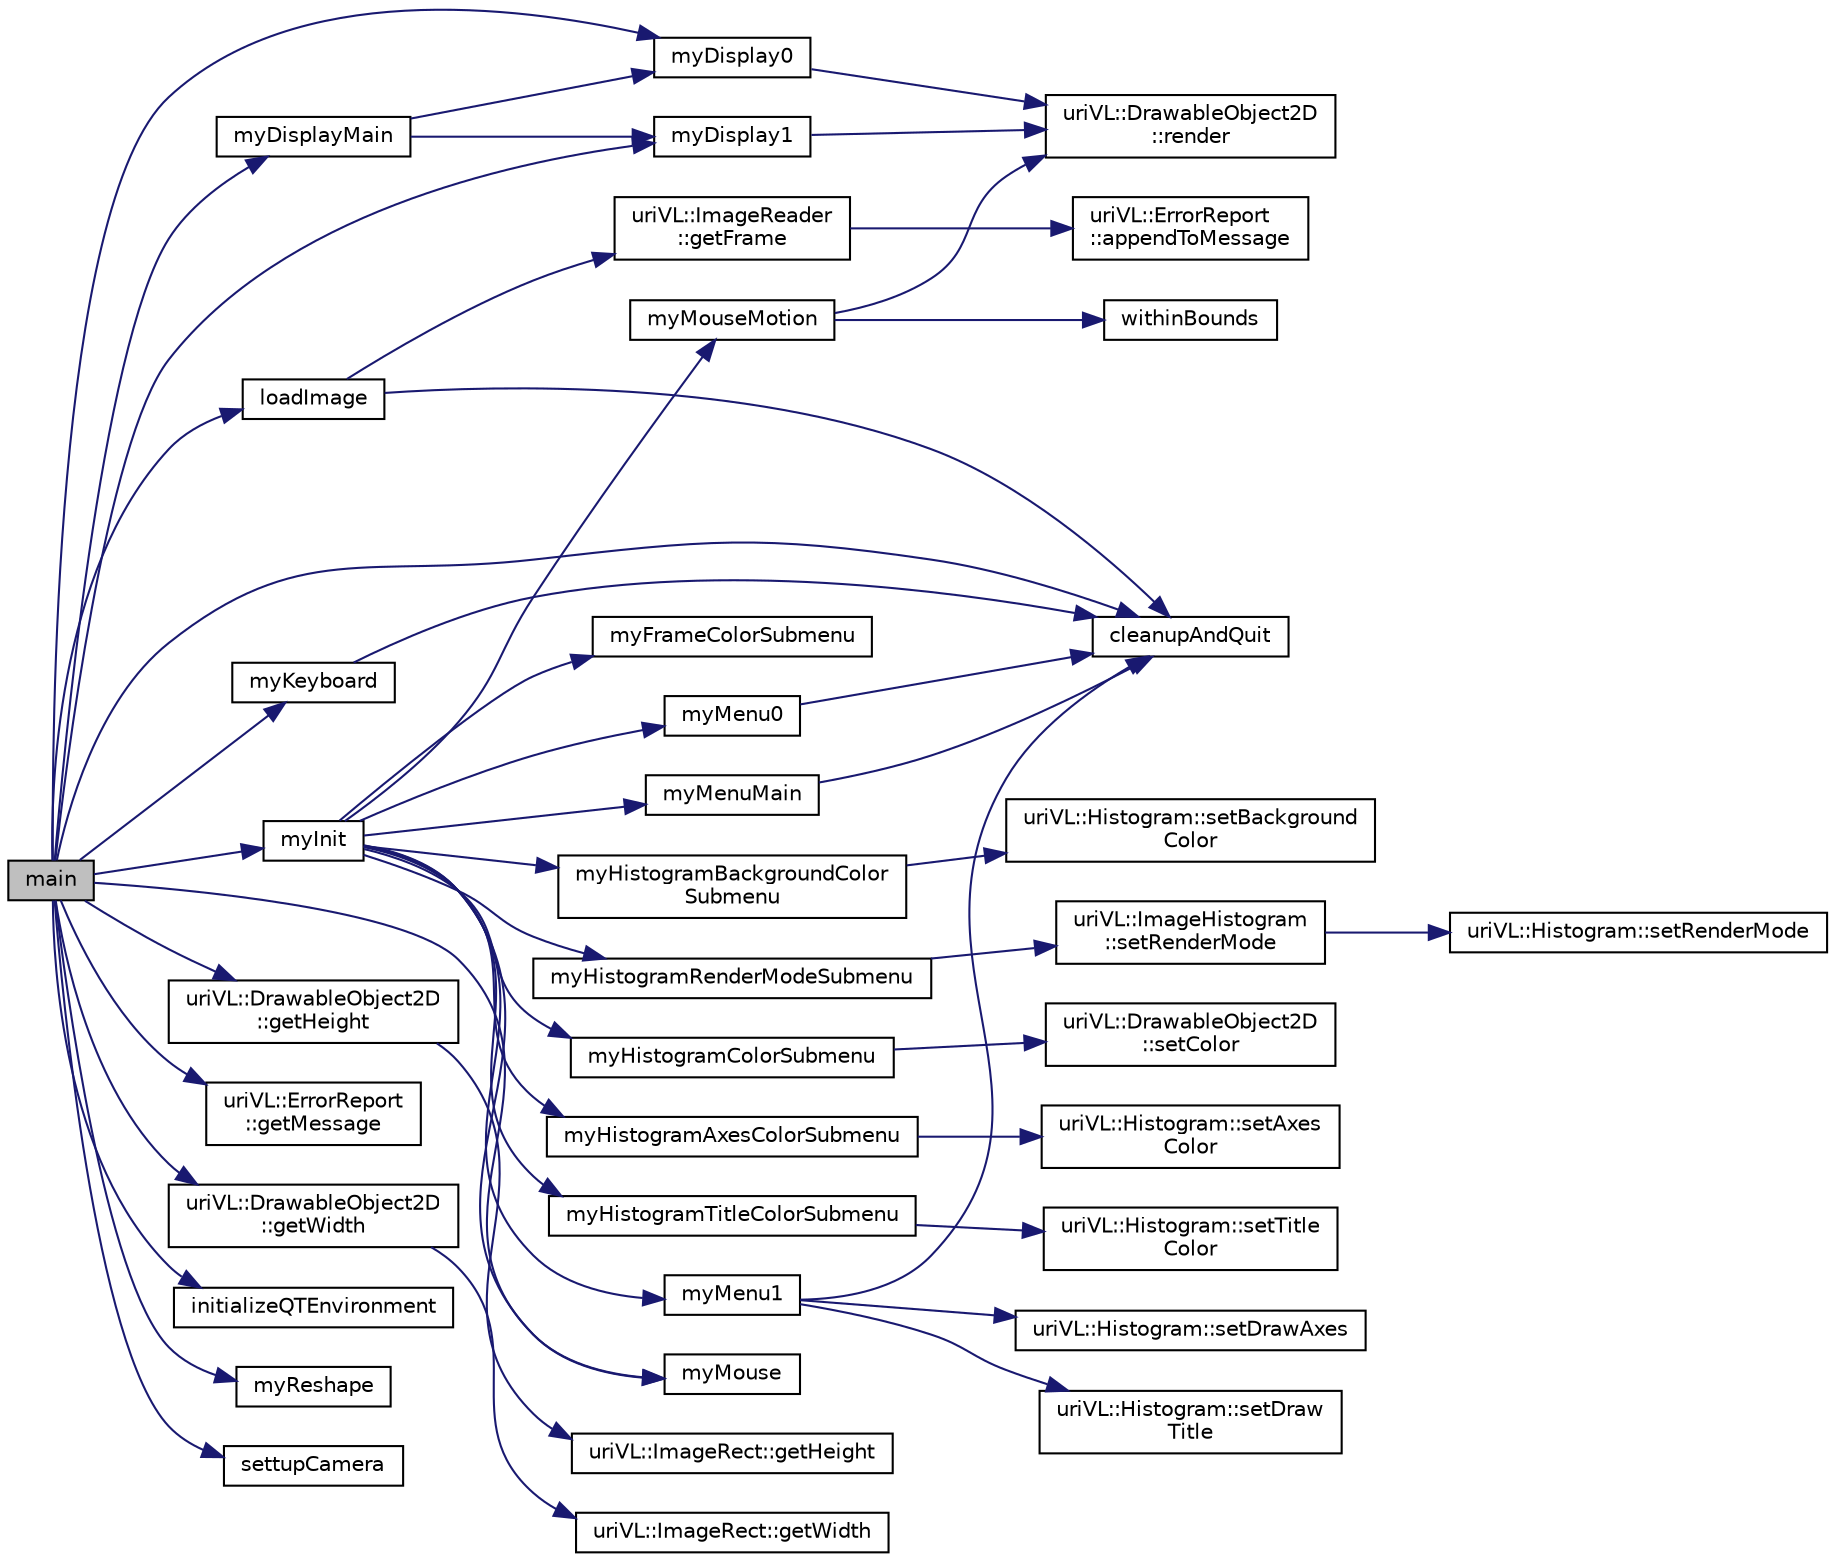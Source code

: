 digraph "main"
{
  edge [fontname="Helvetica",fontsize="10",labelfontname="Helvetica",labelfontsize="10"];
  node [fontname="Helvetica",fontsize="10",shape=record];
  rankdir="LR";
  Node1 [label="main",height=0.2,width=0.4,color="black", fillcolor="grey75", style="filled", fontcolor="black"];
  Node1 -> Node2 [color="midnightblue",fontsize="10",style="solid",fontname="Helvetica"];
  Node2 [label="cleanupAndQuit",height=0.2,width=0.4,color="black", fillcolor="white", style="filled",URL="$main__imageHistogram_8cpp.html#ab5774c0c168c63ad4c75e9bf6f09e72b"];
  Node1 -> Node3 [color="midnightblue",fontsize="10",style="solid",fontname="Helvetica"];
  Node3 [label="uriVL::DrawableObject2D\l::getHeight",height=0.2,width=0.4,color="black", fillcolor="white", style="filled",URL="$classuriVL_1_1DrawableObject2D.html#a0fa48af9667c5a4b53bd2a9bf0eea240",tooltip="Returns the number of rows for the image. "];
  Node3 -> Node4 [color="midnightblue",fontsize="10",style="solid",fontname="Helvetica"];
  Node4 [label="uriVL::ImageRect::getHeight",height=0.2,width=0.4,color="black", fillcolor="white", style="filled",URL="$classuriVL_1_1ImageRect.html#aa757d85ab5d5230bc0ca53f5960e14f3",tooltip="Returns the height of the rectangle. "];
  Node1 -> Node5 [color="midnightblue",fontsize="10",style="solid",fontname="Helvetica"];
  Node5 [label="uriVL::ErrorReport\l::getMessage",height=0.2,width=0.4,color="black", fillcolor="white", style="filled",URL="$classuriVL_1_1ErrorReport.html#ab0e9a629dc8d1342f8c6078e5d5b2a1d",tooltip="When you call this, you&#39;re responsible for delete[]&#39;ing the returned pointer. "];
  Node1 -> Node6 [color="midnightblue",fontsize="10",style="solid",fontname="Helvetica"];
  Node6 [label="uriVL::DrawableObject2D\l::getWidth",height=0.2,width=0.4,color="black", fillcolor="white", style="filled",URL="$classuriVL_1_1DrawableObject2D.html#a01127dbd10a99cdbb7596e48539068c9",tooltip="Returns the number of columns for the image. "];
  Node6 -> Node7 [color="midnightblue",fontsize="10",style="solid",fontname="Helvetica"];
  Node7 [label="uriVL::ImageRect::getWidth",height=0.2,width=0.4,color="black", fillcolor="white", style="filled",URL="$classuriVL_1_1ImageRect.html#a1081dc6f638b33ebf30d0a43d51289ef",tooltip="Returns the width of the rectangle. "];
  Node1 -> Node8 [color="midnightblue",fontsize="10",style="solid",fontname="Helvetica"];
  Node8 [label="initializeQTEnvironment",height=0.2,width=0.4,color="black", fillcolor="white", style="filled",URL="$main__imageHistogram_8cpp.html#a0672b041b5eec1b80073dbb043e6b625"];
  Node1 -> Node9 [color="midnightblue",fontsize="10",style="solid",fontname="Helvetica"];
  Node9 [label="loadImage",height=0.2,width=0.4,color="black", fillcolor="white", style="filled",URL="$main__imageHistogram_8cpp.html#a47ccdad35ebd7a712af8ea20222e7a01"];
  Node9 -> Node2 [color="midnightblue",fontsize="10",style="solid",fontname="Helvetica"];
  Node9 -> Node10 [color="midnightblue",fontsize="10",style="solid",fontname="Helvetica"];
  Node10 [label="uriVL::ImageReader\l::getFrame",height=0.2,width=0.4,color="black", fillcolor="white", style="filled",URL="$classuriVL_1_1ImageReader.html#a1b063b6fc4451a0c59547f387085c0e1",tooltip="Get an image frame from the preselected source. "];
  Node10 -> Node11 [color="midnightblue",fontsize="10",style="solid",fontname="Helvetica"];
  Node11 [label="uriVL::ErrorReport\l::appendToMessage",height=0.2,width=0.4,color="black", fillcolor="white", style="filled",URL="$classuriVL_1_1ErrorReport.html#a65100d12091947d1df26c38f48058569",tooltip="Appends a string to the error message. "];
  Node1 -> Node12 [color="midnightblue",fontsize="10",style="solid",fontname="Helvetica"];
  Node12 [label="myDisplay0",height=0.2,width=0.4,color="black", fillcolor="white", style="filled",URL="$main__imageHistogram_8cpp.html#a203e370232115e0fd93fae4a255d9d7d"];
  Node12 -> Node13 [color="midnightblue",fontsize="10",style="solid",fontname="Helvetica"];
  Node13 [label="uriVL::DrawableObject2D\l::render",height=0.2,width=0.4,color="black", fillcolor="white", style="filled",URL="$classuriVL_1_1DrawableObject2D.html#ac8e503cfade891e7ac2a25467cb7d24a",tooltip="Renders the object at the default depth and (0, 0) location. "];
  Node1 -> Node14 [color="midnightblue",fontsize="10",style="solid",fontname="Helvetica"];
  Node14 [label="myDisplay1",height=0.2,width=0.4,color="black", fillcolor="white", style="filled",URL="$main__imageHistogram_8cpp.html#a7af0867a250b60f1375c843341bc40b6"];
  Node14 -> Node13 [color="midnightblue",fontsize="10",style="solid",fontname="Helvetica"];
  Node1 -> Node15 [color="midnightblue",fontsize="10",style="solid",fontname="Helvetica"];
  Node15 [label="myDisplayMain",height=0.2,width=0.4,color="black", fillcolor="white", style="filled",URL="$main__imageHistogram_8cpp.html#af86ee6d7809b6842c4e285d141d718a7"];
  Node15 -> Node12 [color="midnightblue",fontsize="10",style="solid",fontname="Helvetica"];
  Node15 -> Node14 [color="midnightblue",fontsize="10",style="solid",fontname="Helvetica"];
  Node1 -> Node16 [color="midnightblue",fontsize="10",style="solid",fontname="Helvetica"];
  Node16 [label="myInit",height=0.2,width=0.4,color="black", fillcolor="white", style="filled",URL="$main__imageHistogram_8cpp.html#a631696ca6a7d57f00a5331b0aeafcee2"];
  Node16 -> Node17 [color="midnightblue",fontsize="10",style="solid",fontname="Helvetica"];
  Node17 [label="myFrameColorSubmenu",height=0.2,width=0.4,color="black", fillcolor="white", style="filled",URL="$main__imageHistogram_8cpp.html#a09c846179d9171019aea2857205aa6c6"];
  Node16 -> Node18 [color="midnightblue",fontsize="10",style="solid",fontname="Helvetica"];
  Node18 [label="myMenuMain",height=0.2,width=0.4,color="black", fillcolor="white", style="filled",URL="$main__imageHistogram_8cpp.html#ad44c5d08dc2726f625bb6346f05c118d"];
  Node18 -> Node2 [color="midnightblue",fontsize="10",style="solid",fontname="Helvetica"];
  Node16 -> Node19 [color="midnightblue",fontsize="10",style="solid",fontname="Helvetica"];
  Node19 [label="myMouseMotion",height=0.2,width=0.4,color="black", fillcolor="white", style="filled",URL="$main__imageHistogram_8cpp.html#aa62ecf967615bb39c1efb43fc59a9d65"];
  Node19 -> Node13 [color="midnightblue",fontsize="10",style="solid",fontname="Helvetica"];
  Node19 -> Node20 [color="midnightblue",fontsize="10",style="solid",fontname="Helvetica"];
  Node20 [label="withinBounds",height=0.2,width=0.4,color="black", fillcolor="white", style="filled",URL="$main__imageHistogram_8cpp.html#aed6e92f2f0191984fa9829e99a69dff0"];
  Node16 -> Node21 [color="midnightblue",fontsize="10",style="solid",fontname="Helvetica"];
  Node21 [label="myMouse",height=0.2,width=0.4,color="black", fillcolor="white", style="filled",URL="$main__imageHistogram_8cpp.html#a9bc4be0bf730d5bb02788a3969a9cdfa"];
  Node16 -> Node22 [color="midnightblue",fontsize="10",style="solid",fontname="Helvetica"];
  Node22 [label="myMenu0",height=0.2,width=0.4,color="black", fillcolor="white", style="filled",URL="$main__imageHistogram_8cpp.html#aa3bd712996df6a5272a6392b8d54d6b2"];
  Node22 -> Node2 [color="midnightblue",fontsize="10",style="solid",fontname="Helvetica"];
  Node16 -> Node23 [color="midnightblue",fontsize="10",style="solid",fontname="Helvetica"];
  Node23 [label="myHistogramColorSubmenu",height=0.2,width=0.4,color="black", fillcolor="white", style="filled",URL="$main__imageHistogram_8cpp.html#a08a23b23b9a599e351dabc48558ab2e2"];
  Node23 -> Node24 [color="midnightblue",fontsize="10",style="solid",fontname="Helvetica"];
  Node24 [label="uriVL::DrawableObject2D\l::setColor",height=0.2,width=0.4,color="black", fillcolor="white", style="filled",URL="$classuriVL_1_1DrawableObject2D.html#a1b40f274066103a117470c82fdd35658",tooltip="Assigns a rendering color to the object (alpha is set to 1) "];
  Node16 -> Node25 [color="midnightblue",fontsize="10",style="solid",fontname="Helvetica"];
  Node25 [label="myHistogramAxesColorSubmenu",height=0.2,width=0.4,color="black", fillcolor="white", style="filled",URL="$main__imageHistogram_8cpp.html#a5c9b04899c4a4816c8be81499f2f7b56"];
  Node25 -> Node26 [color="midnightblue",fontsize="10",style="solid",fontname="Helvetica"];
  Node26 [label="uriVL::Histogram::setAxes\lColor",height=0.2,width=0.4,color="black", fillcolor="white", style="filled",URL="$classuriVL_1_1Histogram.html#a690dbcb92753264d6c5943782e5e6bb5",tooltip="Specifies the a color for the histogram&#39;s axes, when rendered. "];
  Node16 -> Node27 [color="midnightblue",fontsize="10",style="solid",fontname="Helvetica"];
  Node27 [label="myHistogramBackgroundColor\lSubmenu",height=0.2,width=0.4,color="black", fillcolor="white", style="filled",URL="$main__imageHistogram_8cpp.html#a3b49ef31d910d9ba6e343bb03aa9b102"];
  Node27 -> Node28 [color="midnightblue",fontsize="10",style="solid",fontname="Helvetica"];
  Node28 [label="uriVL::Histogram::setBackground\lColor",height=0.2,width=0.4,color="black", fillcolor="white", style="filled",URL="$classuriVL_1_1Histogram.html#ac652d18b34404b553662a1ad96081dbd",tooltip="Specifies the a color for the background of the histogram, when rendered. "];
  Node16 -> Node29 [color="midnightblue",fontsize="10",style="solid",fontname="Helvetica"];
  Node29 [label="myHistogramTitleColorSubmenu",height=0.2,width=0.4,color="black", fillcolor="white", style="filled",URL="$main__imageHistogram_8cpp.html#ac5d6d00a22b2dd2e75b2c83849e9d704"];
  Node29 -> Node30 [color="midnightblue",fontsize="10",style="solid",fontname="Helvetica"];
  Node30 [label="uriVL::Histogram::setTitle\lColor",height=0.2,width=0.4,color="black", fillcolor="white", style="filled",URL="$classuriVL_1_1Histogram.html#ac8fca0b3d91fc46e1c15dfddbd29ff8f",tooltip="Specifies the a color for the title of the histogram, when rendered. "];
  Node16 -> Node31 [color="midnightblue",fontsize="10",style="solid",fontname="Helvetica"];
  Node31 [label="myHistogramRenderModeSubmenu",height=0.2,width=0.4,color="black", fillcolor="white", style="filled",URL="$main__imageHistogram_8cpp.html#a0d2db2fe354f559dc49b2d4bb8f86791"];
  Node31 -> Node32 [color="midnightblue",fontsize="10",style="solid",fontname="Helvetica"];
  Node32 [label="uriVL::ImageHistogram\l::setRenderMode",height=0.2,width=0.4,color="black", fillcolor="white", style="filled",URL="$classuriVL_1_1ImageHistogram.html#a773c666883add9db19666b5aa11511d7",tooltip="Defines the rendering mode for the image histogram. "];
  Node32 -> Node33 [color="midnightblue",fontsize="10",style="solid",fontname="Helvetica"];
  Node33 [label="uriVL::Histogram::setRenderMode",height=0.2,width=0.4,color="black", fillcolor="white", style="filled",URL="$classuriVL_1_1Histogram.html#a7d95a984bf21b47d7f1d43103d48c1a6",tooltip="Defines the rendering mode for the histogram. "];
  Node16 -> Node34 [color="midnightblue",fontsize="10",style="solid",fontname="Helvetica"];
  Node34 [label="myMenu1",height=0.2,width=0.4,color="black", fillcolor="white", style="filled",URL="$main__imageHistogram_8cpp.html#ac20ee506cb0074ea48fdb732bdfdc012"];
  Node34 -> Node2 [color="midnightblue",fontsize="10",style="solid",fontname="Helvetica"];
  Node34 -> Node35 [color="midnightblue",fontsize="10",style="solid",fontname="Helvetica"];
  Node35 [label="uriVL::Histogram::setDrawAxes",height=0.2,width=0.4,color="black", fillcolor="white", style="filled",URL="$classuriVL_1_1Histogram.html#a9fff535e808ab47633a324de01e112b1",tooltip="Called to tell whether or not to draw axes when rendering the histogram. "];
  Node34 -> Node36 [color="midnightblue",fontsize="10",style="solid",fontname="Helvetica"];
  Node36 [label="uriVL::Histogram::setDraw\lTitle",height=0.2,width=0.4,color="black", fillcolor="white", style="filled",URL="$classuriVL_1_1Histogram.html#a2b6300741ac71488949bf0c9ae523c91",tooltip="Called to tell whether or not to draw a title when rendering the histogram. "];
  Node1 -> Node37 [color="midnightblue",fontsize="10",style="solid",fontname="Helvetica"];
  Node37 [label="myKeyboard",height=0.2,width=0.4,color="black", fillcolor="white", style="filled",URL="$main__imageHistogram_8cpp.html#a2380242ef771b5a0d59cce4a680dc9df"];
  Node37 -> Node2 [color="midnightblue",fontsize="10",style="solid",fontname="Helvetica"];
  Node1 -> Node21 [color="midnightblue",fontsize="10",style="solid",fontname="Helvetica"];
  Node1 -> Node38 [color="midnightblue",fontsize="10",style="solid",fontname="Helvetica"];
  Node38 [label="myReshape",height=0.2,width=0.4,color="black", fillcolor="white", style="filled",URL="$main__imageHistogram_8cpp.html#ae659bda7aa3ae9f52f7fed05f3c900fb"];
  Node1 -> Node39 [color="midnightblue",fontsize="10",style="solid",fontname="Helvetica"];
  Node39 [label="settupCamera",height=0.2,width=0.4,color="black", fillcolor="white", style="filled",URL="$main__imageHistogram_8cpp.html#ab048c7a4c8aabe4090455ef8e630dd8b"];
}
